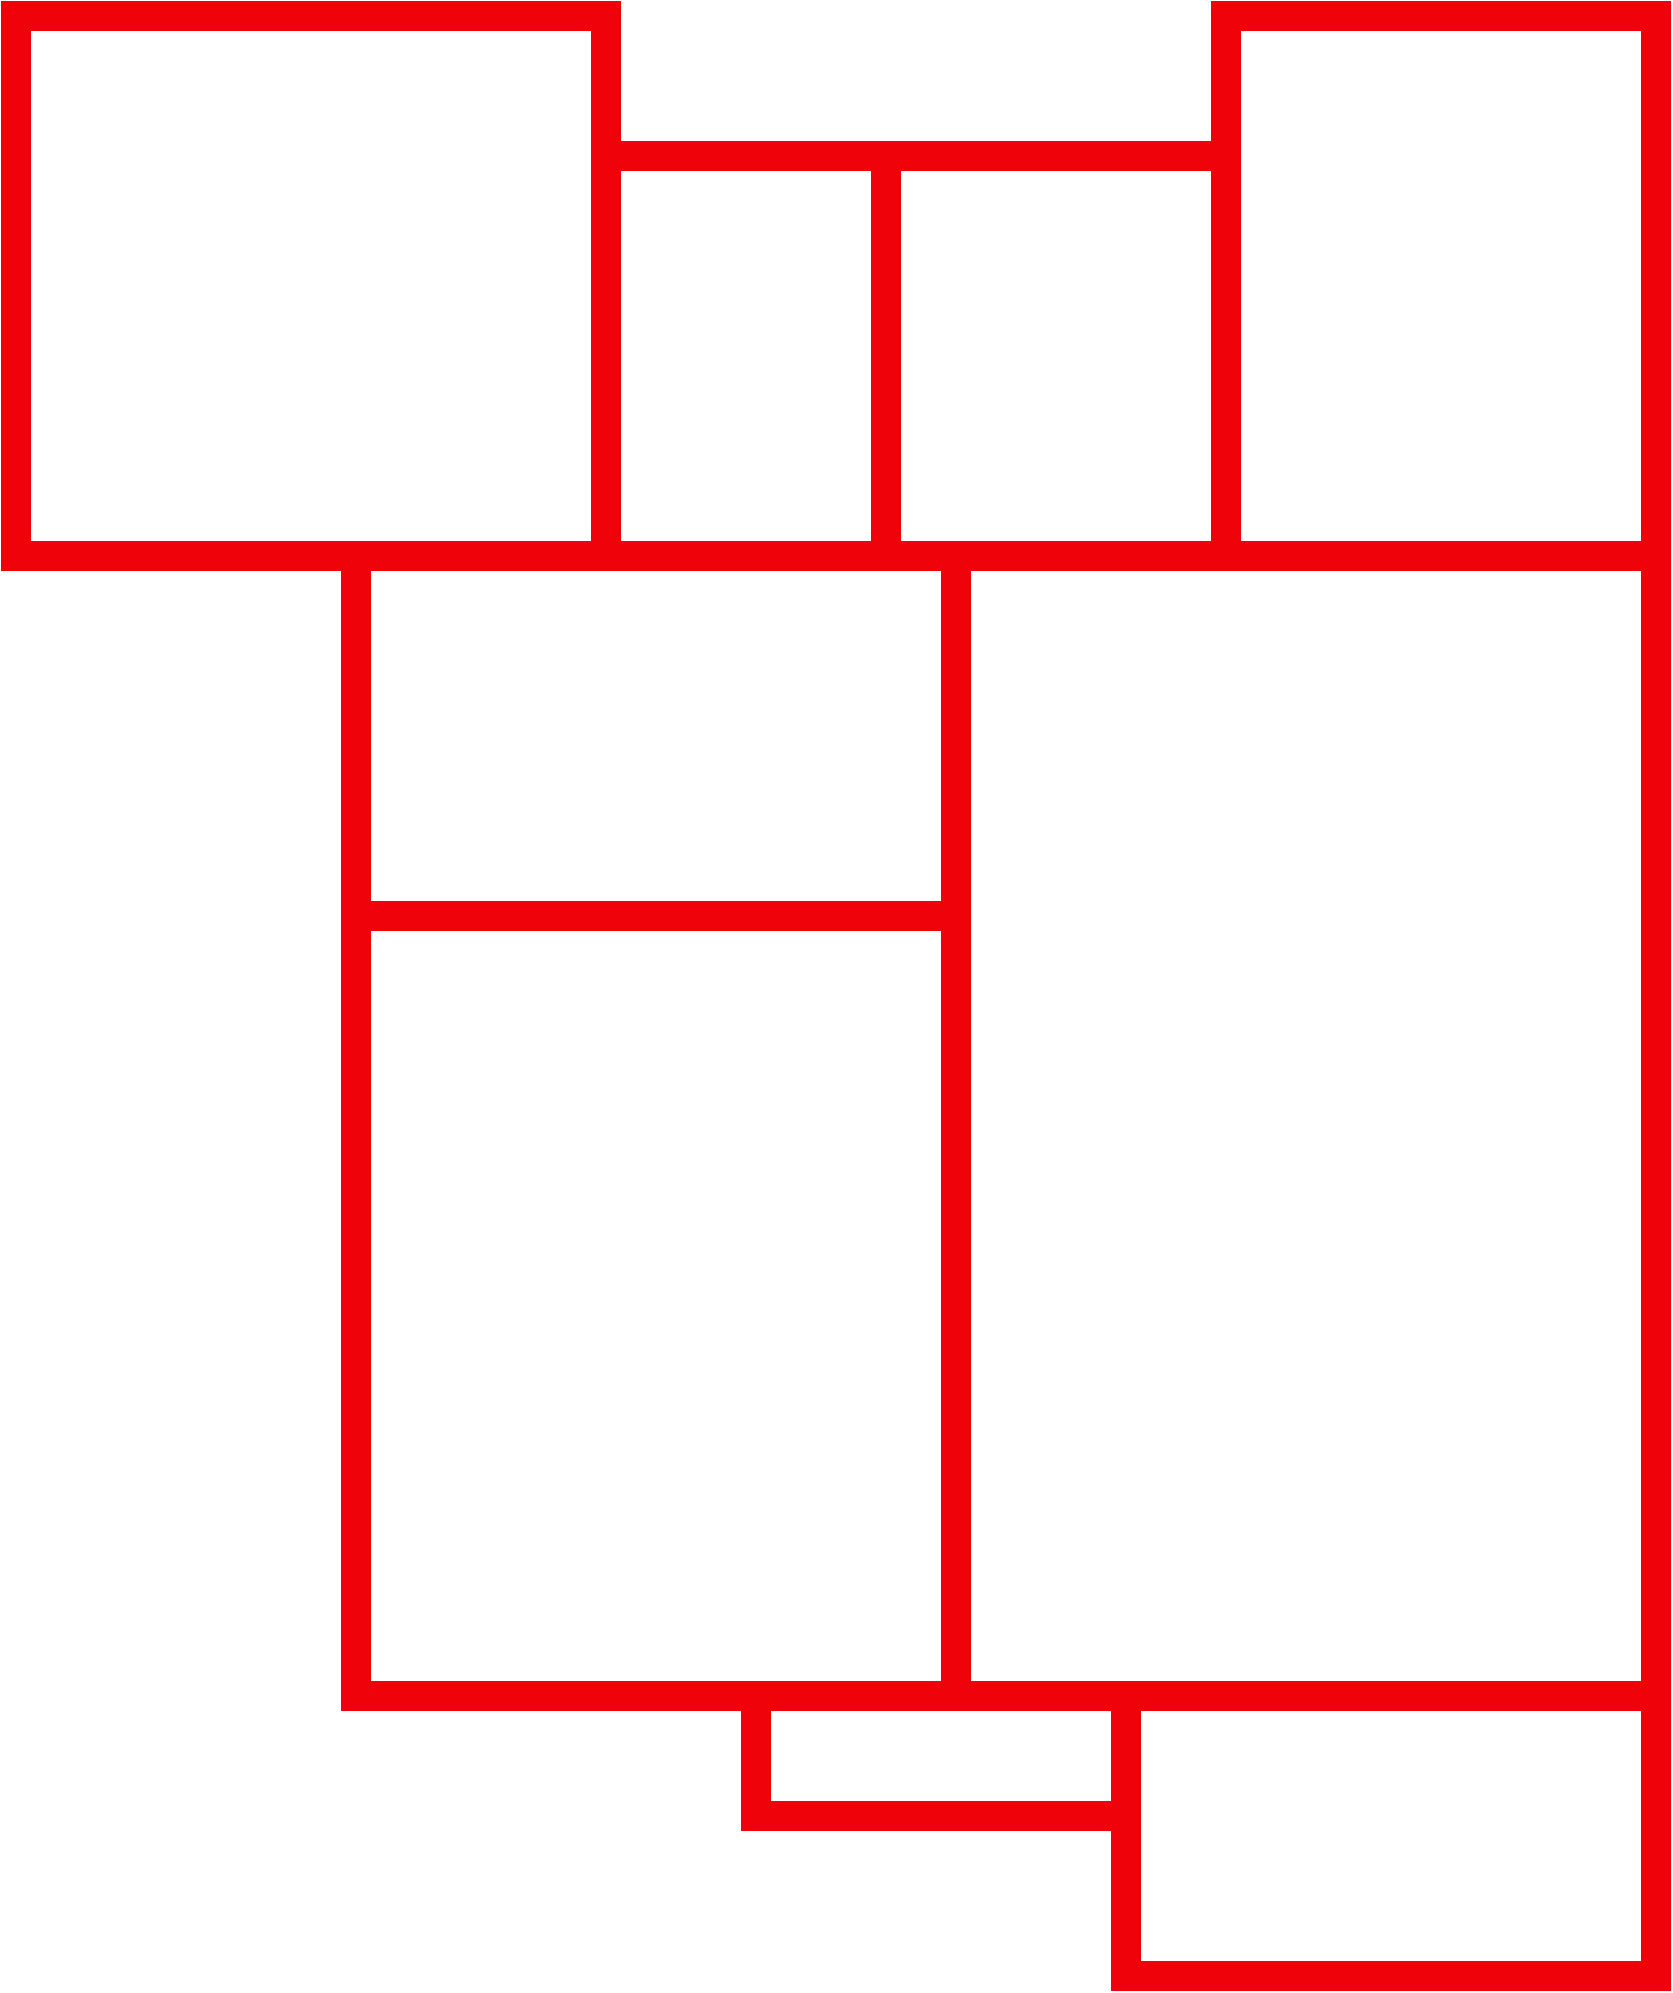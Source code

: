 <mxfile version="13.1.3">
    <diagram id="6hGFLwfOUW9BJ-s0fimq" name="新城大境">
        <mxGraphModel dx="1155" dy="1107" grid="0" gridSize="10" guides="0" tooltips="1" connect="1" arrows="1" fold="1" page="1" pageScale="1" pageWidth="827" pageHeight="1169" math="0" shadow="0">
            <root>
                <mxCell id="0"/>
                <mxCell id="1" parent="0"/>
                <mxCell id="9" value="" style="whiteSpace=wrap;html=1;strokeColor=#F0020A;strokeWidth=15;" vertex="1" parent="1">
                    <mxGeometry x="60" y="60" width="295" height="270" as="geometry"/>
                </mxCell>
                <mxCell id="10" value="" style="whiteSpace=wrap;html=1;strokeColor=#F0020A;strokeWidth=15;" vertex="1" parent="1">
                    <mxGeometry x="665" y="60" width="215" height="270" as="geometry"/>
                </mxCell>
                <mxCell id="11" value="" style="whiteSpace=wrap;html=1;strokeColor=#F0020A;strokeWidth=15;" vertex="1" parent="1">
                    <mxGeometry x="530" y="330" width="350" height="570" as="geometry"/>
                </mxCell>
                <mxCell id="12" value="" style="whiteSpace=wrap;html=1;strokeColor=#F0020A;strokeWidth=15;" vertex="1" parent="1">
                    <mxGeometry x="230" y="510" width="300" height="390" as="geometry"/>
                </mxCell>
                <mxCell id="14" value="" style="rounded=0;whiteSpace=wrap;html=1;strokeColor=#F0020A;strokeWidth=15;" vertex="1" parent="1">
                    <mxGeometry x="230" y="330" width="300" height="180" as="geometry"/>
                </mxCell>
                <mxCell id="15" value="" style="whiteSpace=wrap;html=1;strokeColor=#F0020A;strokeWidth=15;" vertex="1" parent="1">
                    <mxGeometry x="355" y="130" width="140" height="200" as="geometry"/>
                </mxCell>
                <mxCell id="17" value="" style="rounded=0;whiteSpace=wrap;html=1;strokeColor=#F0020A;strokeWidth=15;" vertex="1" parent="1">
                    <mxGeometry x="495" y="130" width="170" height="200" as="geometry"/>
                </mxCell>
                <mxCell id="18" value="" style="rounded=0;whiteSpace=wrap;html=1;strokeWidth=15;strokeColor=#F0020A;" vertex="1" parent="1">
                    <mxGeometry x="615" y="900" width="265" height="140" as="geometry"/>
                </mxCell>
                <mxCell id="19" value="" style="rounded=0;whiteSpace=wrap;html=1;strokeWidth=15;strokeColor=#F0020A;" vertex="1" parent="1">
                    <mxGeometry x="430" y="900" width="185" height="60" as="geometry"/>
                </mxCell>
            </root>
        </mxGraphModel>
    </diagram>
</mxfile>